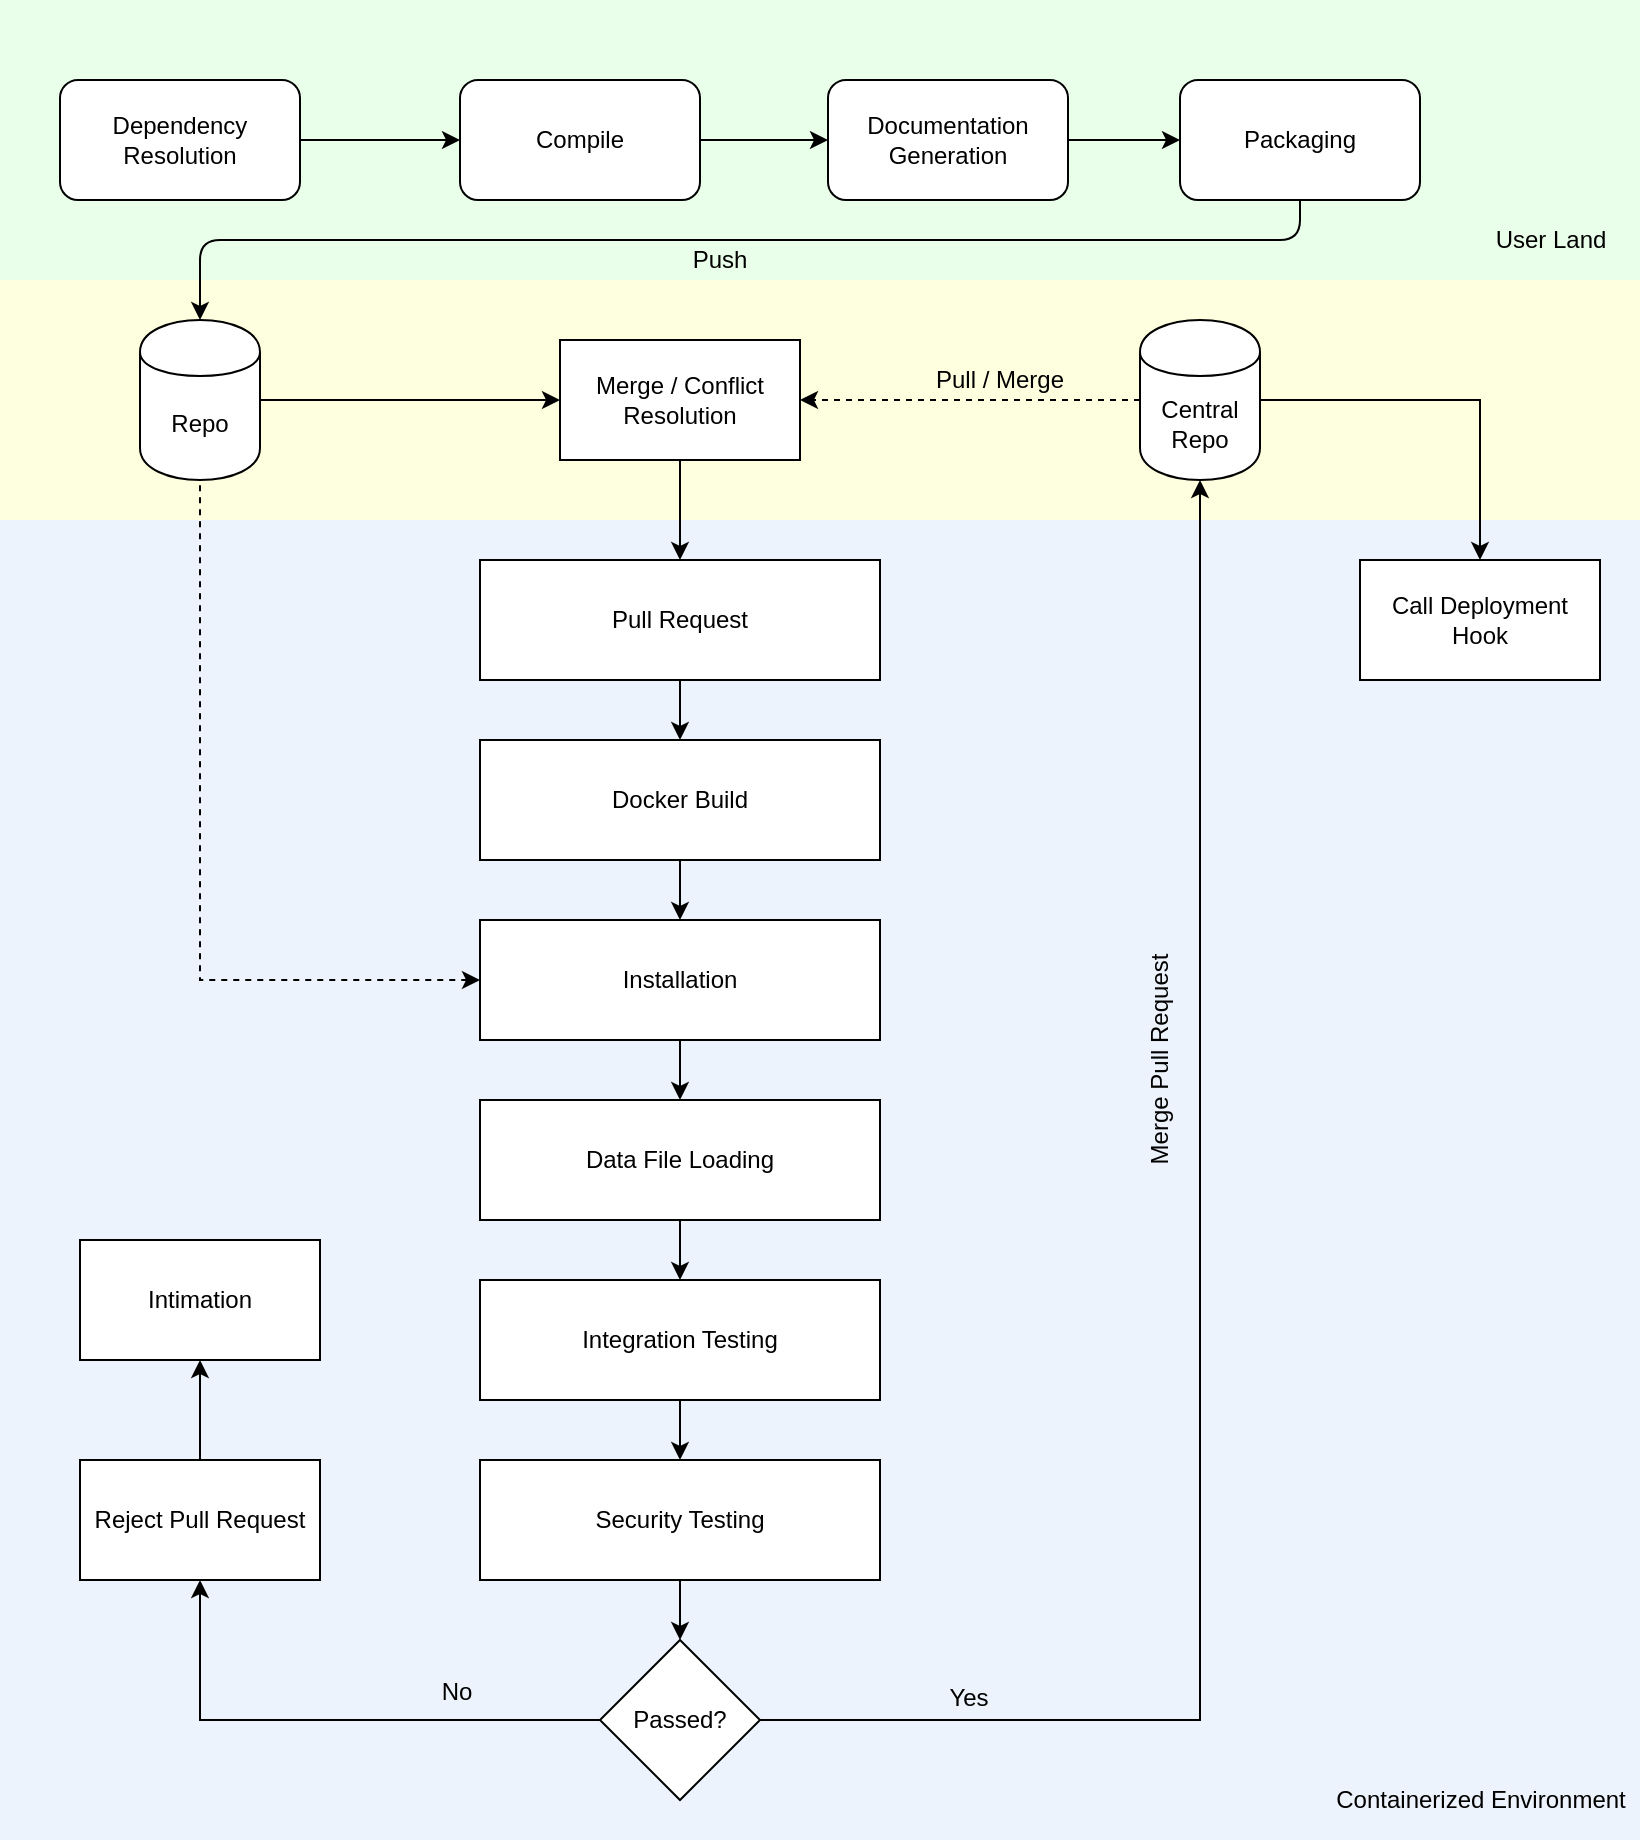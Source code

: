<mxfile version="13.0.6" type="github">
  <diagram id="6IjdEVraaFJfY3Wlal5V" name="Page-1">
    <mxGraphModel dx="946" dy="628" grid="1" gridSize="10" guides="1" tooltips="1" connect="1" arrows="1" fold="1" page="1" pageScale="1" pageWidth="827" pageHeight="1169" math="0" shadow="0">
      <root>
        <mxCell id="0" />
        <mxCell id="1" parent="0" />
        <mxCell id="kvhgRuYca-xQUabis5Qs-8" value="" style="rounded=0;whiteSpace=wrap;html=1;fillColor=#EDF3FC;strokeColor=none;" vertex="1" parent="1">
          <mxGeometry y="260" width="820" height="660" as="geometry" />
        </mxCell>
        <mxCell id="kvhgRuYca-xQUabis5Qs-4" value="" style="rounded=0;whiteSpace=wrap;html=1;fillColor=#FEFFDE;strokeColor=none;" vertex="1" parent="1">
          <mxGeometry y="140" width="820" height="120" as="geometry" />
        </mxCell>
        <mxCell id="kvhgRuYca-xQUabis5Qs-2" value="" style="rounded=0;whiteSpace=wrap;html=1;fillColor=#EAFFE9;strokeColor=none;" vertex="1" parent="1">
          <mxGeometry width="820" height="140" as="geometry" />
        </mxCell>
        <mxCell id="YoEGFT4kN-MiwS7PGK1a-5" style="edgeStyle=orthogonalEdgeStyle;rounded=0;orthogonalLoop=1;jettySize=auto;html=1;exitX=1;exitY=0.5;exitDx=0;exitDy=0;" parent="1" source="YoEGFT4kN-MiwS7PGK1a-2" target="YoEGFT4kN-MiwS7PGK1a-3" edge="1">
          <mxGeometry relative="1" as="geometry" />
        </mxCell>
        <mxCell id="YoEGFT4kN-MiwS7PGK1a-2" value="Dependency Resolution" style="rounded=1;whiteSpace=wrap;html=1;" parent="1" vertex="1">
          <mxGeometry x="30" y="40" width="120" height="60" as="geometry" />
        </mxCell>
        <mxCell id="YoEGFT4kN-MiwS7PGK1a-7" style="edgeStyle=orthogonalEdgeStyle;rounded=0;orthogonalLoop=1;jettySize=auto;html=1;exitX=1;exitY=0.5;exitDx=0;exitDy=0;entryX=0;entryY=0.5;entryDx=0;entryDy=0;" parent="1" source="YoEGFT4kN-MiwS7PGK1a-3" target="YoEGFT4kN-MiwS7PGK1a-6" edge="1">
          <mxGeometry relative="1" as="geometry" />
        </mxCell>
        <mxCell id="YoEGFT4kN-MiwS7PGK1a-3" value="Compile" style="rounded=1;whiteSpace=wrap;html=1;" parent="1" vertex="1">
          <mxGeometry x="230" y="40" width="120" height="60" as="geometry" />
        </mxCell>
        <mxCell id="YoEGFT4kN-MiwS7PGK1a-9" style="edgeStyle=orthogonalEdgeStyle;rounded=0;orthogonalLoop=1;jettySize=auto;html=1;exitX=1;exitY=0.5;exitDx=0;exitDy=0;" parent="1" source="YoEGFT4kN-MiwS7PGK1a-6" target="YoEGFT4kN-MiwS7PGK1a-8" edge="1">
          <mxGeometry relative="1" as="geometry" />
        </mxCell>
        <mxCell id="YoEGFT4kN-MiwS7PGK1a-6" value="Documentation Generation" style="rounded=1;whiteSpace=wrap;html=1;" parent="1" vertex="1">
          <mxGeometry x="414" y="40" width="120" height="60" as="geometry" />
        </mxCell>
        <mxCell id="YoEGFT4kN-MiwS7PGK1a-8" value="Packaging" style="rounded=1;whiteSpace=wrap;html=1;" parent="1" vertex="1">
          <mxGeometry x="590" y="40" width="120" height="60" as="geometry" />
        </mxCell>
        <mxCell id="YoEGFT4kN-MiwS7PGK1a-12" value="Repo" style="shape=cylinder;whiteSpace=wrap;html=1;boundedLbl=1;backgroundOutline=1;" parent="1" vertex="1">
          <mxGeometry x="70" y="160" width="60" height="80" as="geometry" />
        </mxCell>
        <mxCell id="YoEGFT4kN-MiwS7PGK1a-13" value="" style="endArrow=none;html=1;entryX=0.5;entryY=1;entryDx=0;entryDy=0;exitX=0.5;exitY=0;exitDx=0;exitDy=0;endFill=0;startArrow=classic;startFill=1;" parent="1" source="YoEGFT4kN-MiwS7PGK1a-12" target="YoEGFT4kN-MiwS7PGK1a-8" edge="1">
          <mxGeometry width="50" height="50" relative="1" as="geometry">
            <mxPoint x="390" y="360" as="sourcePoint" />
            <mxPoint x="440" y="310" as="targetPoint" />
            <Array as="points">
              <mxPoint x="100" y="120" />
              <mxPoint x="650" y="120" />
            </Array>
          </mxGeometry>
        </mxCell>
        <mxCell id="YoEGFT4kN-MiwS7PGK1a-14" value="Push" style="text;html=1;strokeColor=none;fillColor=none;align=center;verticalAlign=middle;whiteSpace=wrap;rounded=0;" parent="1" vertex="1">
          <mxGeometry x="340" y="120" width="40" height="20" as="geometry" />
        </mxCell>
        <mxCell id="YoEGFT4kN-MiwS7PGK1a-42" style="edgeStyle=orthogonalEdgeStyle;rounded=0;comic=0;orthogonalLoop=1;jettySize=auto;html=1;exitX=0.5;exitY=1;exitDx=0;exitDy=0;entryX=1;entryY=0.5;entryDx=0;entryDy=0;startArrow=classic;startFill=1;endArrow=none;endFill=0;" parent="1" source="YoEGFT4kN-MiwS7PGK1a-16" target="YoEGFT4kN-MiwS7PGK1a-40" edge="1">
          <mxGeometry relative="1" as="geometry" />
        </mxCell>
        <mxCell id="YoEGFT4kN-MiwS7PGK1a-16" value="Central Repo" style="shape=cylinder;whiteSpace=wrap;html=1;boundedLbl=1;backgroundOutline=1;" parent="1" vertex="1">
          <mxGeometry x="570" y="160" width="60" height="80" as="geometry" />
        </mxCell>
        <mxCell id="YoEGFT4kN-MiwS7PGK1a-17" value="" style="endArrow=classic;html=1;exitX=0;exitY=0.5;exitDx=0;exitDy=0;entryX=1;entryY=0.5;entryDx=0;entryDy=0;comic=0;dashed=1;" parent="1" source="YoEGFT4kN-MiwS7PGK1a-16" target="YoEGFT4kN-MiwS7PGK1a-22" edge="1">
          <mxGeometry width="50" height="50" relative="1" as="geometry">
            <mxPoint x="400" y="300" as="sourcePoint" />
            <mxPoint x="450" y="250" as="targetPoint" />
          </mxGeometry>
        </mxCell>
        <mxCell id="YoEGFT4kN-MiwS7PGK1a-18" value="Pull / Merge" style="text;html=1;strokeColor=none;fillColor=none;align=center;verticalAlign=middle;whiteSpace=wrap;rounded=0;" parent="1" vertex="1">
          <mxGeometry x="440" y="180" width="120" height="20" as="geometry" />
        </mxCell>
        <mxCell id="kvhgRuYca-xQUabis5Qs-6" style="edgeStyle=orthogonalEdgeStyle;rounded=0;comic=0;orthogonalLoop=1;jettySize=auto;html=1;exitX=0;exitY=0.5;exitDx=0;exitDy=0;entryX=1;entryY=0.5;entryDx=0;entryDy=0;startArrow=classic;startFill=1;endArrow=none;endFill=0;" edge="1" parent="1" source="YoEGFT4kN-MiwS7PGK1a-22" target="YoEGFT4kN-MiwS7PGK1a-12">
          <mxGeometry relative="1" as="geometry" />
        </mxCell>
        <mxCell id="YoEGFT4kN-MiwS7PGK1a-22" value="Merge / Conflict Resolution" style="whiteSpace=wrap;html=1;" parent="1" vertex="1">
          <mxGeometry x="280" y="170" width="120" height="60" as="geometry" />
        </mxCell>
        <mxCell id="kvhgRuYca-xQUabis5Qs-7" style="edgeStyle=orthogonalEdgeStyle;rounded=0;comic=0;orthogonalLoop=1;jettySize=auto;html=1;exitX=0.5;exitY=0;exitDx=0;exitDy=0;entryX=0.5;entryY=1;entryDx=0;entryDy=0;startArrow=classic;startFill=1;endArrow=none;endFill=0;" edge="1" parent="1" source="YoEGFT4kN-MiwS7PGK1a-25" target="YoEGFT4kN-MiwS7PGK1a-22">
          <mxGeometry relative="1" as="geometry" />
        </mxCell>
        <mxCell id="YoEGFT4kN-MiwS7PGK1a-25" value="Pull Request" style="whiteSpace=wrap;html=1;" parent="1" vertex="1">
          <mxGeometry x="240" y="280" width="200" height="60" as="geometry" />
        </mxCell>
        <mxCell id="YoEGFT4kN-MiwS7PGK1a-39" style="edgeStyle=orthogonalEdgeStyle;rounded=0;comic=0;orthogonalLoop=1;jettySize=auto;html=1;exitX=0.5;exitY=0;exitDx=0;exitDy=0;entryX=0.5;entryY=1;entryDx=0;entryDy=0;startArrow=classic;startFill=1;endArrow=none;endFill=0;" parent="1" source="YoEGFT4kN-MiwS7PGK1a-29" target="YoEGFT4kN-MiwS7PGK1a-25" edge="1">
          <mxGeometry relative="1" as="geometry" />
        </mxCell>
        <mxCell id="YoEGFT4kN-MiwS7PGK1a-29" value="Docker Build" style="whiteSpace=wrap;html=1;" parent="1" vertex="1">
          <mxGeometry x="240" y="370" width="200" height="60" as="geometry" />
        </mxCell>
        <mxCell id="YoEGFT4kN-MiwS7PGK1a-38" style="edgeStyle=orthogonalEdgeStyle;rounded=0;comic=0;orthogonalLoop=1;jettySize=auto;html=1;exitX=0.5;exitY=0;exitDx=0;exitDy=0;entryX=0.5;entryY=1;entryDx=0;entryDy=0;startArrow=classic;startFill=1;endArrow=none;endFill=0;" parent="1" source="YoEGFT4kN-MiwS7PGK1a-30" target="YoEGFT4kN-MiwS7PGK1a-29" edge="1">
          <mxGeometry relative="1" as="geometry" />
        </mxCell>
        <mxCell id="YoEGFT4kN-MiwS7PGK1a-45" style="edgeStyle=orthogonalEdgeStyle;rounded=0;comic=0;orthogonalLoop=1;jettySize=auto;html=1;exitX=0;exitY=0.5;exitDx=0;exitDy=0;entryX=0.5;entryY=1;entryDx=0;entryDy=0;startArrow=classic;startFill=1;endArrow=none;endFill=0;dashed=1;" parent="1" source="YoEGFT4kN-MiwS7PGK1a-30" target="YoEGFT4kN-MiwS7PGK1a-12" edge="1">
          <mxGeometry relative="1" as="geometry" />
        </mxCell>
        <mxCell id="YoEGFT4kN-MiwS7PGK1a-30" value="Installation" style="whiteSpace=wrap;html=1;" parent="1" vertex="1">
          <mxGeometry x="240" y="460" width="200" height="60" as="geometry" />
        </mxCell>
        <mxCell id="YoEGFT4kN-MiwS7PGK1a-37" style="edgeStyle=orthogonalEdgeStyle;rounded=0;comic=0;orthogonalLoop=1;jettySize=auto;html=1;exitX=0.5;exitY=0;exitDx=0;exitDy=0;entryX=0.5;entryY=1;entryDx=0;entryDy=0;startArrow=classic;startFill=1;endArrow=none;endFill=0;" parent="1" source="YoEGFT4kN-MiwS7PGK1a-32" target="YoEGFT4kN-MiwS7PGK1a-30" edge="1">
          <mxGeometry relative="1" as="geometry" />
        </mxCell>
        <mxCell id="YoEGFT4kN-MiwS7PGK1a-32" value="Data File Loading" style="whiteSpace=wrap;html=1;" parent="1" vertex="1">
          <mxGeometry x="240" y="550" width="200" height="60" as="geometry" />
        </mxCell>
        <mxCell id="YoEGFT4kN-MiwS7PGK1a-36" style="edgeStyle=orthogonalEdgeStyle;rounded=0;comic=0;orthogonalLoop=1;jettySize=auto;html=1;exitX=0.5;exitY=0;exitDx=0;exitDy=0;entryX=0.5;entryY=1;entryDx=0;entryDy=0;startArrow=classic;startFill=1;endArrow=none;endFill=0;" parent="1" source="YoEGFT4kN-MiwS7PGK1a-33" target="YoEGFT4kN-MiwS7PGK1a-32" edge="1">
          <mxGeometry relative="1" as="geometry" />
        </mxCell>
        <mxCell id="YoEGFT4kN-MiwS7PGK1a-33" value="Integration Testing" style="whiteSpace=wrap;html=1;" parent="1" vertex="1">
          <mxGeometry x="240" y="640" width="200" height="60" as="geometry" />
        </mxCell>
        <mxCell id="YoEGFT4kN-MiwS7PGK1a-35" style="edgeStyle=orthogonalEdgeStyle;rounded=0;comic=0;orthogonalLoop=1;jettySize=auto;html=1;exitX=0.5;exitY=0;exitDx=0;exitDy=0;entryX=0.5;entryY=1;entryDx=0;entryDy=0;startArrow=classic;startFill=1;endArrow=none;endFill=0;" parent="1" source="YoEGFT4kN-MiwS7PGK1a-34" target="YoEGFT4kN-MiwS7PGK1a-33" edge="1">
          <mxGeometry relative="1" as="geometry" />
        </mxCell>
        <mxCell id="YoEGFT4kN-MiwS7PGK1a-34" value="Security Testing" style="whiteSpace=wrap;html=1;" parent="1" vertex="1">
          <mxGeometry x="240" y="730" width="200" height="60" as="geometry" />
        </mxCell>
        <mxCell id="YoEGFT4kN-MiwS7PGK1a-41" style="edgeStyle=orthogonalEdgeStyle;rounded=0;comic=0;orthogonalLoop=1;jettySize=auto;html=1;exitX=0.5;exitY=0;exitDx=0;exitDy=0;entryX=0.5;entryY=1;entryDx=0;entryDy=0;startArrow=classic;startFill=1;endArrow=none;endFill=0;" parent="1" source="YoEGFT4kN-MiwS7PGK1a-40" target="YoEGFT4kN-MiwS7PGK1a-34" edge="1">
          <mxGeometry relative="1" as="geometry" />
        </mxCell>
        <mxCell id="YoEGFT4kN-MiwS7PGK1a-40" value="Passed?" style="rhombus;whiteSpace=wrap;html=1;" parent="1" vertex="1">
          <mxGeometry x="300" y="820" width="80" height="80" as="geometry" />
        </mxCell>
        <mxCell id="YoEGFT4kN-MiwS7PGK1a-47" style="edgeStyle=orthogonalEdgeStyle;rounded=0;comic=0;orthogonalLoop=1;jettySize=auto;html=1;exitX=0.5;exitY=1;exitDx=0;exitDy=0;entryX=0;entryY=0.5;entryDx=0;entryDy=0;startArrow=classic;startFill=1;endArrow=none;endFill=0;" parent="1" source="YoEGFT4kN-MiwS7PGK1a-46" target="YoEGFT4kN-MiwS7PGK1a-40" edge="1">
          <mxGeometry relative="1" as="geometry" />
        </mxCell>
        <mxCell id="YoEGFT4kN-MiwS7PGK1a-46" value="Reject Pull Request" style="whiteSpace=wrap;html=1;" parent="1" vertex="1">
          <mxGeometry x="40" y="730" width="120" height="60" as="geometry" />
        </mxCell>
        <mxCell id="YoEGFT4kN-MiwS7PGK1a-49" style="edgeStyle=orthogonalEdgeStyle;rounded=0;comic=0;orthogonalLoop=1;jettySize=auto;html=1;exitX=0.5;exitY=1;exitDx=0;exitDy=0;entryX=0.5;entryY=0;entryDx=0;entryDy=0;startArrow=classic;startFill=1;endArrow=none;endFill=0;" parent="1" source="YoEGFT4kN-MiwS7PGK1a-48" target="YoEGFT4kN-MiwS7PGK1a-46" edge="1">
          <mxGeometry relative="1" as="geometry" />
        </mxCell>
        <mxCell id="YoEGFT4kN-MiwS7PGK1a-48" value="Intimation" style="whiteSpace=wrap;html=1;" parent="1" vertex="1">
          <mxGeometry x="40" y="620" width="120" height="60" as="geometry" />
        </mxCell>
        <mxCell id="YoEGFT4kN-MiwS7PGK1a-50" value="No" style="text;html=1;align=center;verticalAlign=middle;resizable=0;points=[];autosize=1;" parent="1" vertex="1">
          <mxGeometry x="213" y="836" width="30" height="20" as="geometry" />
        </mxCell>
        <mxCell id="YoEGFT4kN-MiwS7PGK1a-51" value="Yes" style="text;html=1;align=center;verticalAlign=middle;resizable=0;points=[];autosize=1;" parent="1" vertex="1">
          <mxGeometry x="464" y="839" width="40" height="20" as="geometry" />
        </mxCell>
        <mxCell id="YoEGFT4kN-MiwS7PGK1a-52" value="Merge Pull Request" style="text;html=1;align=center;verticalAlign=middle;resizable=0;points=[];autosize=1;rotation=-90;" parent="1" vertex="1">
          <mxGeometry x="520" y="520" width="120" height="20" as="geometry" />
        </mxCell>
        <mxCell id="YoEGFT4kN-MiwS7PGK1a-54" style="edgeStyle=orthogonalEdgeStyle;rounded=0;comic=0;orthogonalLoop=1;jettySize=auto;html=1;exitX=0.5;exitY=0;exitDx=0;exitDy=0;entryX=1;entryY=0.5;entryDx=0;entryDy=0;startArrow=classic;startFill=1;endArrow=none;endFill=0;" parent="1" source="YoEGFT4kN-MiwS7PGK1a-53" target="YoEGFT4kN-MiwS7PGK1a-16" edge="1">
          <mxGeometry relative="1" as="geometry" />
        </mxCell>
        <mxCell id="YoEGFT4kN-MiwS7PGK1a-53" value="Call Deployment Hook" style="whiteSpace=wrap;html=1;" parent="1" vertex="1">
          <mxGeometry x="680" y="280" width="120" height="60" as="geometry" />
        </mxCell>
        <mxCell id="kvhgRuYca-xQUabis5Qs-3" value="User Land" style="text;html=1;align=center;verticalAlign=middle;resizable=0;points=[];autosize=1;" vertex="1" parent="1">
          <mxGeometry x="740" y="110" width="70" height="20" as="geometry" />
        </mxCell>
        <mxCell id="kvhgRuYca-xQUabis5Qs-9" value="Containerized Environment" style="text;html=1;align=center;verticalAlign=middle;resizable=0;points=[];autosize=1;" vertex="1" parent="1">
          <mxGeometry x="660" y="890" width="160" height="20" as="geometry" />
        </mxCell>
      </root>
    </mxGraphModel>
  </diagram>
</mxfile>
